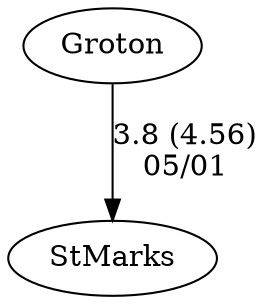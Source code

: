 digraph girls5foursGroton {StMarks [URL="girls5foursGrotonStMarks.html"];Groton [URL="girls5foursGrotonGroton.html"];Groton -> StMarks[label="3.8 (4.56)
05/01", weight="97", tooltip="NEIRA Boys & Girls Fours,Groton JV vs. St. Marks JV			
Distance: 1250m Conditions: Due to downstream repair work on a dam, the river was very low and the was not much current. There was also very little wind or chop.
None", URL="https://www.row2k.com/results/resultspage.cfm?UID=7F0159CF3B59800CD4DF105B51503B4D&cat=5", random="random"]}